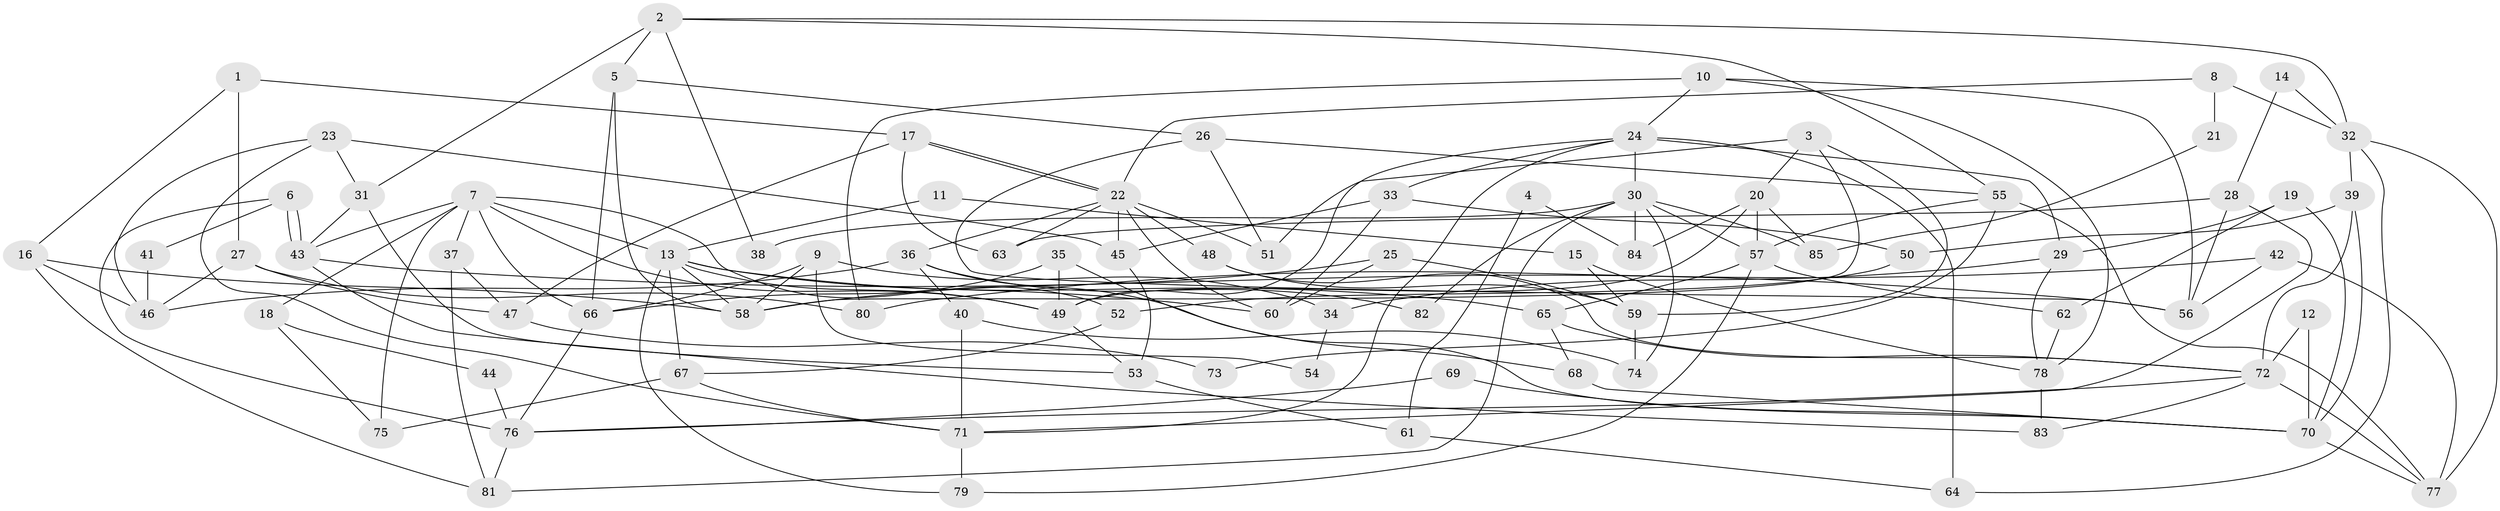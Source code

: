 // Generated by graph-tools (version 1.1) at 2025/26/03/09/25 03:26:16]
// undirected, 85 vertices, 170 edges
graph export_dot {
graph [start="1"]
  node [color=gray90,style=filled];
  1;
  2;
  3;
  4;
  5;
  6;
  7;
  8;
  9;
  10;
  11;
  12;
  13;
  14;
  15;
  16;
  17;
  18;
  19;
  20;
  21;
  22;
  23;
  24;
  25;
  26;
  27;
  28;
  29;
  30;
  31;
  32;
  33;
  34;
  35;
  36;
  37;
  38;
  39;
  40;
  41;
  42;
  43;
  44;
  45;
  46;
  47;
  48;
  49;
  50;
  51;
  52;
  53;
  54;
  55;
  56;
  57;
  58;
  59;
  60;
  61;
  62;
  63;
  64;
  65;
  66;
  67;
  68;
  69;
  70;
  71;
  72;
  73;
  74;
  75;
  76;
  77;
  78;
  79;
  80;
  81;
  82;
  83;
  84;
  85;
  1 -- 27;
  1 -- 17;
  1 -- 16;
  2 -- 5;
  2 -- 55;
  2 -- 31;
  2 -- 32;
  2 -- 38;
  3 -- 51;
  3 -- 58;
  3 -- 20;
  3 -- 59;
  4 -- 84;
  4 -- 61;
  5 -- 26;
  5 -- 58;
  5 -- 66;
  6 -- 43;
  6 -- 43;
  6 -- 76;
  6 -- 41;
  7 -- 49;
  7 -- 13;
  7 -- 18;
  7 -- 37;
  7 -- 43;
  7 -- 52;
  7 -- 66;
  7 -- 75;
  8 -- 32;
  8 -- 22;
  8 -- 21;
  9 -- 58;
  9 -- 66;
  9 -- 34;
  9 -- 54;
  10 -- 56;
  10 -- 24;
  10 -- 78;
  10 -- 80;
  11 -- 15;
  11 -- 13;
  12 -- 70;
  12 -- 72;
  13 -- 49;
  13 -- 65;
  13 -- 58;
  13 -- 60;
  13 -- 67;
  13 -- 79;
  14 -- 28;
  14 -- 32;
  15 -- 78;
  15 -- 59;
  16 -- 58;
  16 -- 46;
  16 -- 81;
  17 -- 47;
  17 -- 22;
  17 -- 22;
  17 -- 63;
  18 -- 75;
  18 -- 44;
  19 -- 29;
  19 -- 62;
  19 -- 70;
  20 -- 57;
  20 -- 49;
  20 -- 84;
  20 -- 85;
  21 -- 85;
  22 -- 45;
  22 -- 36;
  22 -- 48;
  22 -- 51;
  22 -- 60;
  22 -- 63;
  23 -- 71;
  23 -- 31;
  23 -- 45;
  23 -- 46;
  24 -- 71;
  24 -- 49;
  24 -- 29;
  24 -- 30;
  24 -- 33;
  24 -- 64;
  25 -- 59;
  25 -- 60;
  25 -- 58;
  26 -- 55;
  26 -- 56;
  26 -- 51;
  27 -- 46;
  27 -- 80;
  27 -- 47;
  28 -- 63;
  28 -- 71;
  28 -- 56;
  29 -- 78;
  29 -- 34;
  30 -- 57;
  30 -- 38;
  30 -- 74;
  30 -- 81;
  30 -- 82;
  30 -- 84;
  30 -- 85;
  31 -- 43;
  31 -- 53;
  32 -- 77;
  32 -- 39;
  32 -- 64;
  33 -- 60;
  33 -- 45;
  33 -- 50;
  34 -- 54;
  35 -- 66;
  35 -- 49;
  35 -- 70;
  36 -- 46;
  36 -- 40;
  36 -- 68;
  36 -- 82;
  37 -- 81;
  37 -- 47;
  39 -- 70;
  39 -- 50;
  39 -- 72;
  40 -- 74;
  40 -- 71;
  41 -- 46;
  42 -- 77;
  42 -- 56;
  42 -- 80;
  43 -- 56;
  43 -- 83;
  44 -- 76;
  45 -- 53;
  47 -- 73;
  48 -- 72;
  48 -- 59;
  49 -- 53;
  50 -- 52;
  52 -- 67;
  53 -- 61;
  55 -- 57;
  55 -- 77;
  55 -- 73;
  57 -- 65;
  57 -- 79;
  57 -- 62;
  59 -- 74;
  61 -- 64;
  62 -- 78;
  65 -- 72;
  65 -- 68;
  66 -- 76;
  67 -- 71;
  67 -- 75;
  68 -- 70;
  69 -- 70;
  69 -- 76;
  70 -- 77;
  71 -- 79;
  72 -- 76;
  72 -- 77;
  72 -- 83;
  76 -- 81;
  78 -- 83;
}
